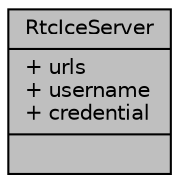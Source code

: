 digraph "RtcIceServer"
{
 // LATEX_PDF_SIZE
  edge [fontname="Helvetica",fontsize="10",labelfontname="Helvetica",labelfontsize="10"];
  node [fontname="Helvetica",fontsize="10",shape=record];
  Node1 [label="{RtcIceServer\n|+ urls\l+ username\l+ credential\l|}",height=0.2,width=0.4,color="black", fillcolor="grey75", style="filled", fontcolor="black",tooltip="RtcIceServer is used to describe the STUN and TURN servers that can be used by the ICE Agent to estab..."];
}
